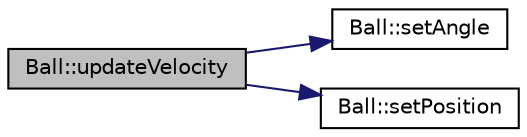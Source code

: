 digraph "Ball::updateVelocity"
{
 // LATEX_PDF_SIZE
  edge [fontname="Helvetica",fontsize="10",labelfontname="Helvetica",labelfontsize="10"];
  node [fontname="Helvetica",fontsize="10",shape=record];
  rankdir="LR";
  Node1 [label="Ball::updateVelocity",height=0.2,width=0.4,color="black", fillcolor="grey75", style="filled", fontcolor="black",tooltip="Funcion encargada de actualizar la velocidad con la que debe de moverse la bola."];
  Node1 -> Node2 [color="midnightblue",fontsize="10",style="solid",fontname="Helvetica"];
  Node2 [label="Ball::setAngle",height=0.2,width=0.4,color="black", fillcolor="white", style="filled",URL="$classBall.html#af535b96062e12671a35f6f818c8a098d",tooltip="Setter para el angulo en que la bola se encuentra apuntando."];
  Node1 -> Node3 [color="midnightblue",fontsize="10",style="solid",fontname="Helvetica"];
  Node3 [label="Ball::setPosition",height=0.2,width=0.4,color="black", fillcolor="white", style="filled",URL="$classBall.html#a44e2ab9857da80499a7229e70a5ab880",tooltip="Setter para la posicion de la bola."];
}

